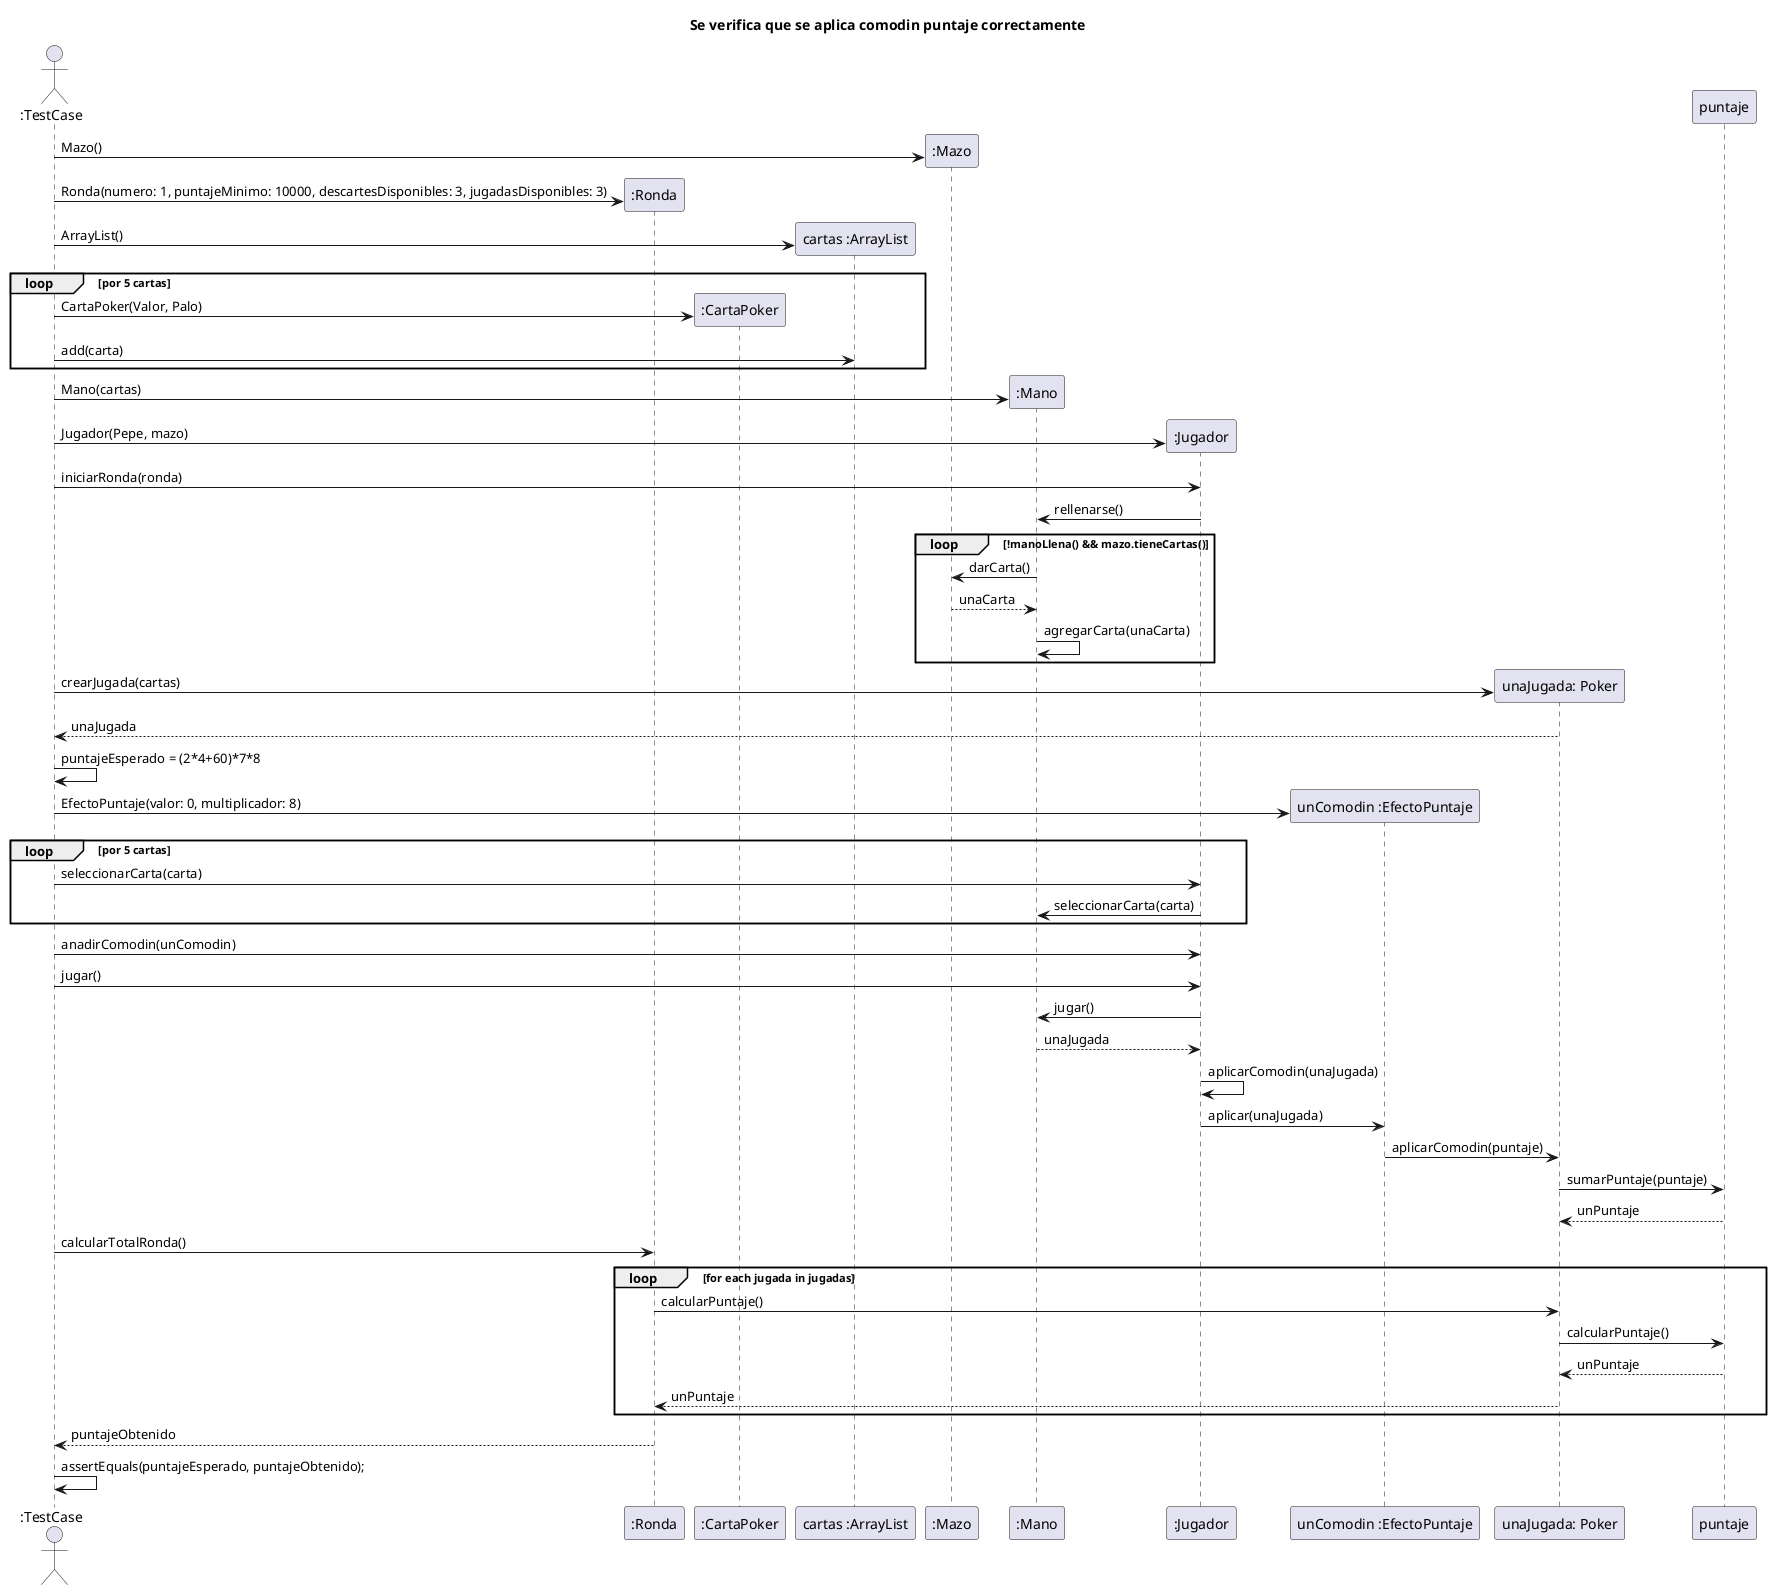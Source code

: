 @startuml
'https://plantuml.com/sequence-diagram

title Se verifica que se aplica comodin puntaje correctamente

actor ":TestCase" as user
participant ":Ronda" as ronda
participant ":CartaPoker" as carta
participant "cartas :ArrayList" as lista
participant ":Mazo" as mazo
participant ":Mano" as mano
participant ":Jugador" as jugador
participant "unComodin :EfectoPuntaje" as comodin
participant "unaJugada: Poker" as jugada
user -> mazo**: Mazo()
user -> ronda**: Ronda(numero: 1, puntajeMinimo: 10000, descartesDisponibles: 3, jugadasDisponibles: 3)
user -> lista**: ArrayList()

loop por 5 cartas
user -> carta**: CartaPoker(Valor, Palo)
user -> lista: add(carta)
end

user -> mano**: Mano(cartas)

user -> jugador**: Jugador(Pepe, mazo)
user -> jugador: iniciarRonda(ronda)
    jugador -> mano: rellenarse()
        loop !manoLlena() && mazo.tieneCartas()
            mano -> mazo: darCarta()
            mazo --> mano: unaCarta
            mano -> mano: agregarCarta(unaCarta)
        end

user -> jugada**: crearJugada(cartas)
jugada --> user: unaJugada

user -> user: puntajeEsperado = (2*4+60)*7*8

user -> comodin**: EfectoPuntaje(valor: 0, multiplicador: 8)

loop por 5 cartas
user -> jugador: seleccionarCarta(carta)
jugador -> mano: seleccionarCarta(carta)
end

user -> jugador: anadirComodin(unComodin)
user -> jugador: jugar()
    jugador -> mano: jugar()
    mano --> jugador: unaJugada
    jugador -> jugador: aplicarComodin(unaJugada)
    jugador -> comodin: aplicar(unaJugada)
    comodin -> jugada: aplicarComodin(puntaje)
    jugada -> puntaje: sumarPuntaje(puntaje)
    puntaje --> jugada: unPuntaje
user -> ronda: calcularTotalRonda()
loop for each jugada in jugadas
    ronda -> jugada: calcularPuntaje()
        jugada -> puntaje: calcularPuntaje()
        puntaje --> jugada: unPuntaje
    jugada --> ronda: unPuntaje
end
ronda --> user: puntajeObtenido

user -> user: assertEquals(puntajeEsperado, puntajeObtenido);

@enduml